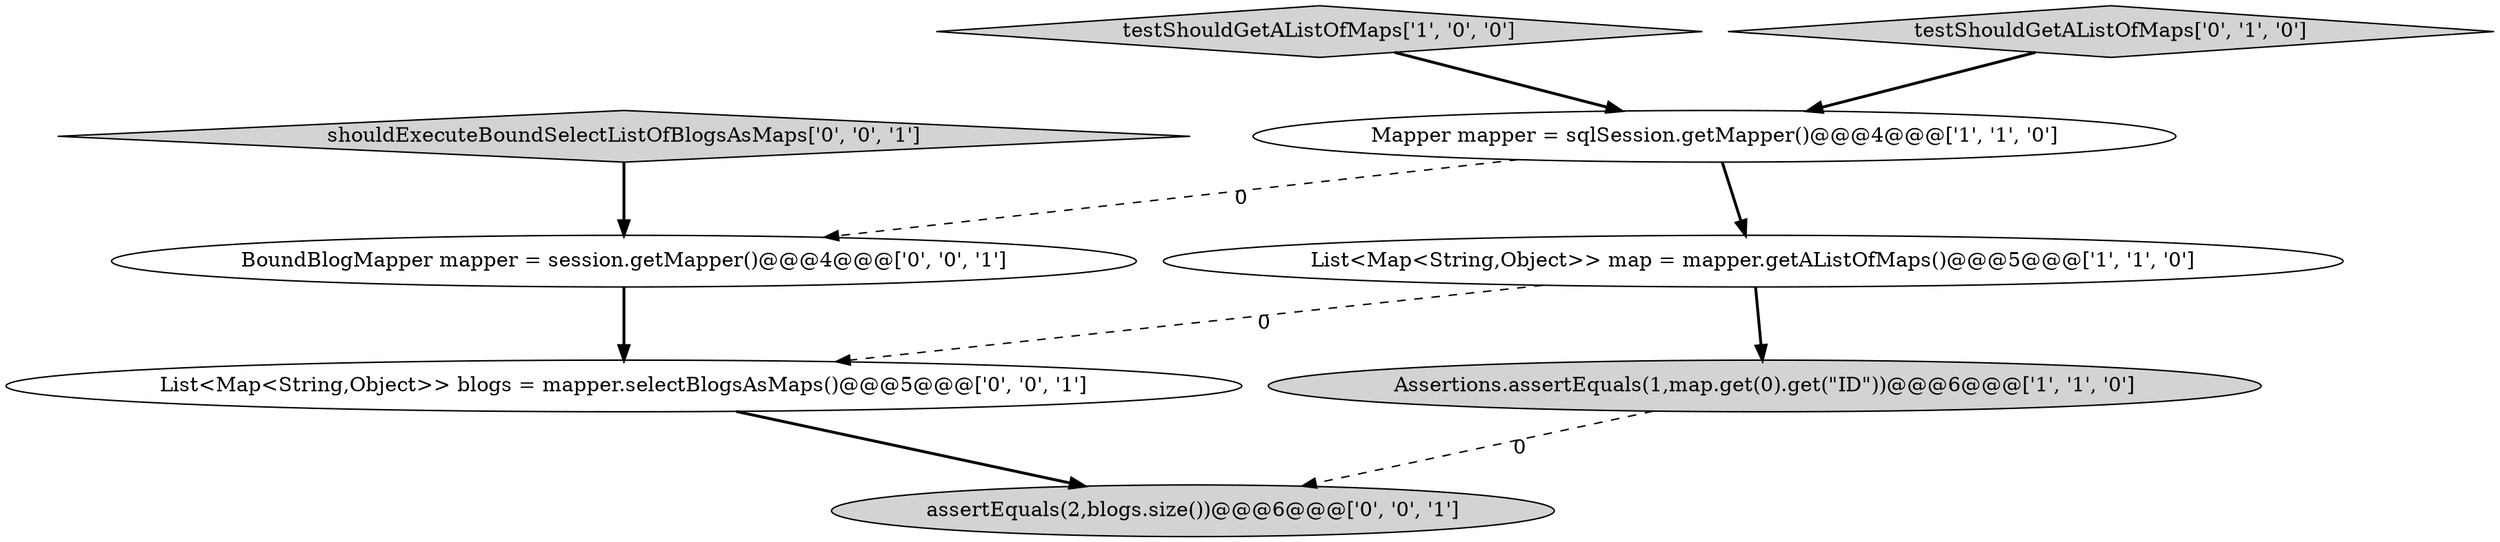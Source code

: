 digraph {
3 [style = filled, label = "Mapper mapper = sqlSession.getMapper()@@@4@@@['1', '1', '0']", fillcolor = white, shape = ellipse image = "AAA0AAABBB1BBB"];
5 [style = filled, label = "List<Map<String,Object>> blogs = mapper.selectBlogsAsMaps()@@@5@@@['0', '0', '1']", fillcolor = white, shape = ellipse image = "AAA0AAABBB3BBB"];
2 [style = filled, label = "List<Map<String,Object>> map = mapper.getAListOfMaps()@@@5@@@['1', '1', '0']", fillcolor = white, shape = ellipse image = "AAA0AAABBB1BBB"];
1 [style = filled, label = "testShouldGetAListOfMaps['1', '0', '0']", fillcolor = lightgray, shape = diamond image = "AAA0AAABBB1BBB"];
6 [style = filled, label = "shouldExecuteBoundSelectListOfBlogsAsMaps['0', '0', '1']", fillcolor = lightgray, shape = diamond image = "AAA0AAABBB3BBB"];
7 [style = filled, label = "assertEquals(2,blogs.size())@@@6@@@['0', '0', '1']", fillcolor = lightgray, shape = ellipse image = "AAA0AAABBB3BBB"];
0 [style = filled, label = "Assertions.assertEquals(1,map.get(0).get(\"ID\"))@@@6@@@['1', '1', '0']", fillcolor = lightgray, shape = ellipse image = "AAA0AAABBB1BBB"];
4 [style = filled, label = "testShouldGetAListOfMaps['0', '1', '0']", fillcolor = lightgray, shape = diamond image = "AAA0AAABBB2BBB"];
8 [style = filled, label = "BoundBlogMapper mapper = session.getMapper()@@@4@@@['0', '0', '1']", fillcolor = white, shape = ellipse image = "AAA0AAABBB3BBB"];
1->3 [style = bold, label=""];
3->8 [style = dashed, label="0"];
5->7 [style = bold, label=""];
4->3 [style = bold, label=""];
2->5 [style = dashed, label="0"];
2->0 [style = bold, label=""];
8->5 [style = bold, label=""];
3->2 [style = bold, label=""];
0->7 [style = dashed, label="0"];
6->8 [style = bold, label=""];
}
